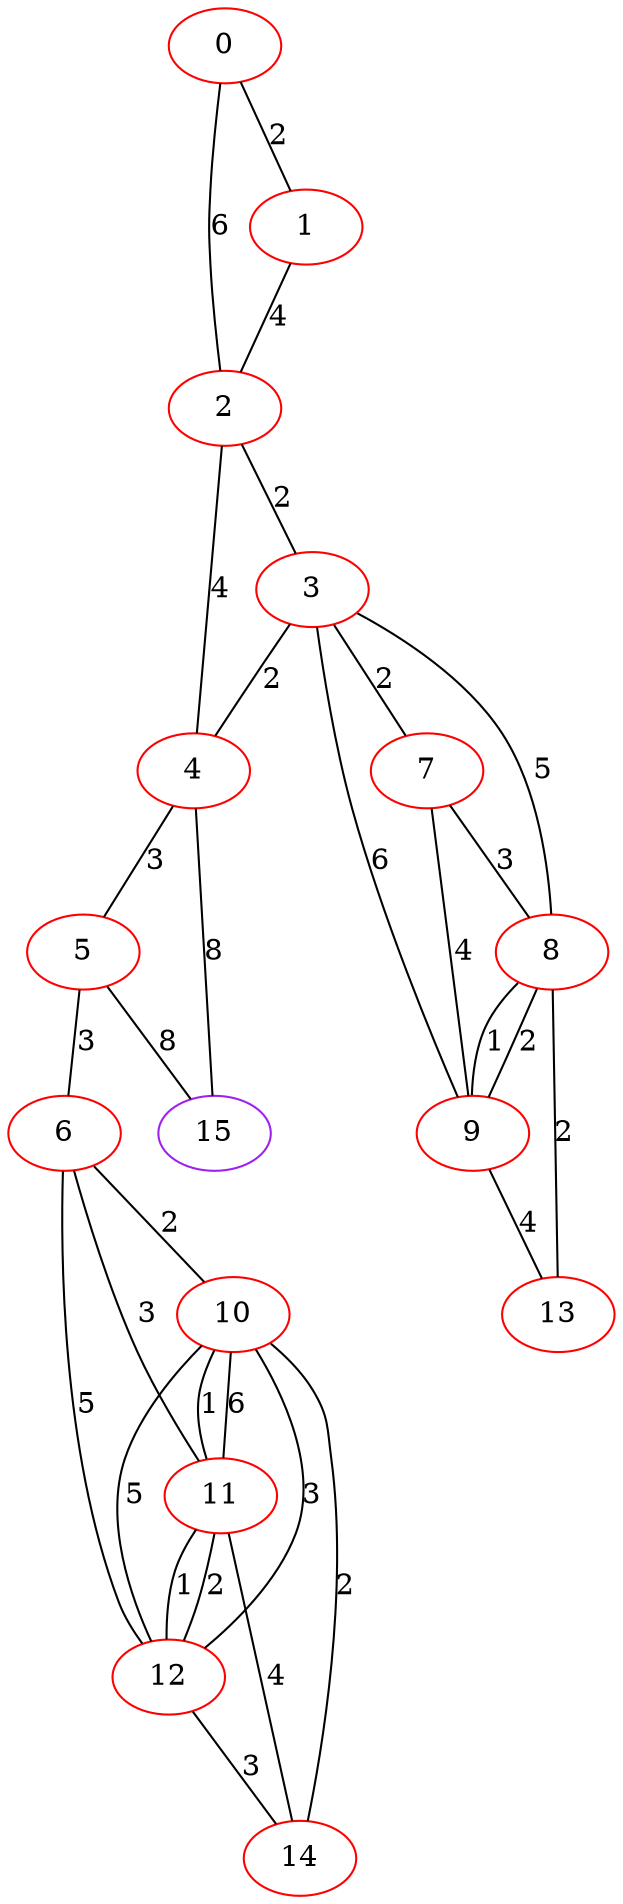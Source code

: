 graph "" {
0 [color=red, weight=1];
1 [color=red, weight=1];
2 [color=red, weight=1];
3 [color=red, weight=1];
4 [color=red, weight=1];
5 [color=red, weight=1];
6 [color=red, weight=1];
7 [color=red, weight=1];
8 [color=red, weight=1];
9 [color=red, weight=1];
10 [color=red, weight=1];
11 [color=red, weight=1];
12 [color=red, weight=1];
13 [color=red, weight=1];
14 [color=red, weight=1];
15 [color=purple, weight=4];
0 -- 1  [key=0, label=2];
0 -- 2  [key=0, label=6];
1 -- 2  [key=0, label=4];
2 -- 3  [key=0, label=2];
2 -- 4  [key=0, label=4];
3 -- 8  [key=0, label=5];
3 -- 9  [key=0, label=6];
3 -- 4  [key=0, label=2];
3 -- 7  [key=0, label=2];
4 -- 5  [key=0, label=3];
4 -- 15  [key=0, label=8];
5 -- 6  [key=0, label=3];
5 -- 15  [key=0, label=8];
6 -- 10  [key=0, label=2];
6 -- 11  [key=0, label=3];
6 -- 12  [key=0, label=5];
7 -- 8  [key=0, label=3];
7 -- 9  [key=0, label=4];
8 -- 9  [key=0, label=1];
8 -- 9  [key=1, label=2];
8 -- 13  [key=0, label=2];
9 -- 13  [key=0, label=4];
10 -- 11  [key=0, label=1];
10 -- 11  [key=1, label=6];
10 -- 12  [key=0, label=3];
10 -- 12  [key=1, label=5];
10 -- 14  [key=0, label=2];
11 -- 12  [key=0, label=2];
11 -- 12  [key=1, label=1];
11 -- 14  [key=0, label=4];
12 -- 14  [key=0, label=3];
}
